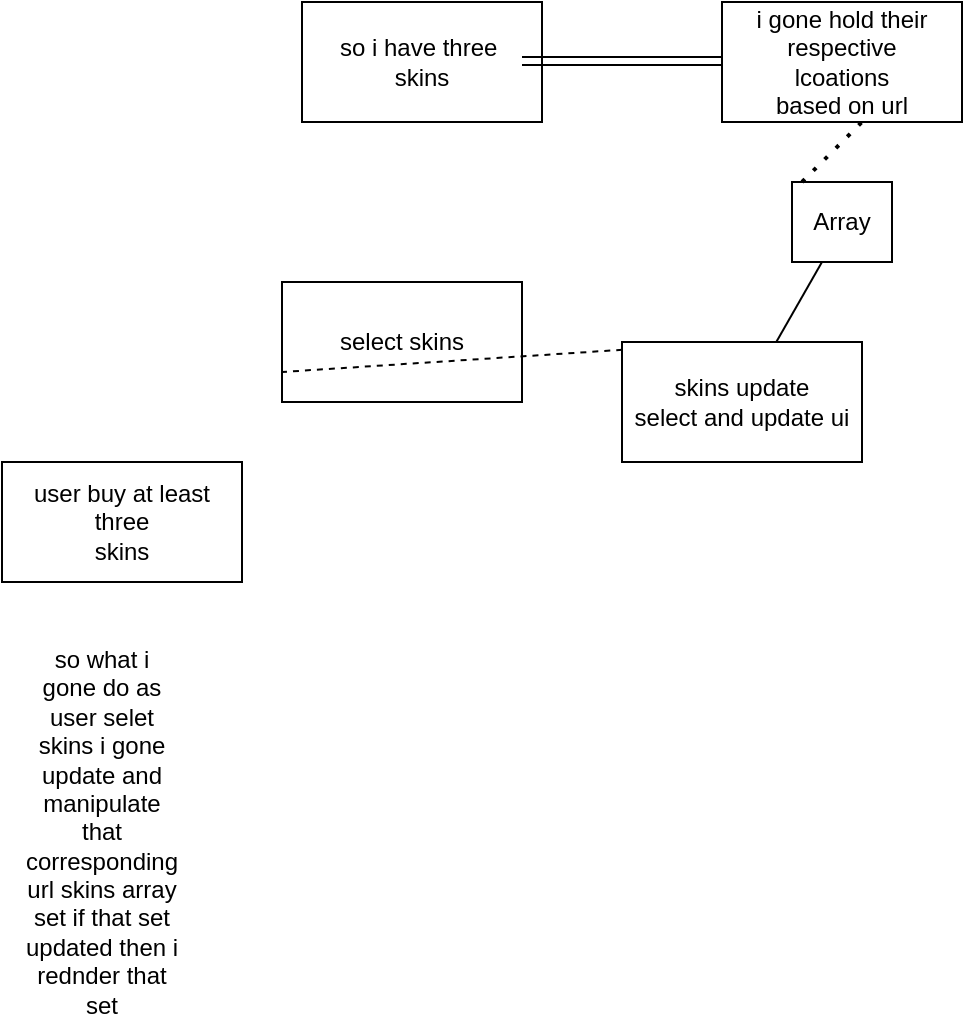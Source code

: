 <mxfile>
    <diagram id="4Q5p_43Y6ANK-iUFvggp" name="Page-1">
        <mxGraphModel dx="532" dy="344" grid="1" gridSize="10" guides="1" tooltips="1" connect="1" arrows="1" fold="1" page="1" pageScale="1" pageWidth="850" pageHeight="1100" math="0" shadow="0">
            <root>
                <mxCell id="0"/>
                <mxCell id="1" parent="0"/>
                <mxCell id="2" value="so i have three&amp;nbsp;&lt;br&gt;skins" style="rounded=0;whiteSpace=wrap;html=1;" vertex="1" parent="1">
                    <mxGeometry x="190" y="20" width="120" height="60" as="geometry"/>
                </mxCell>
                <mxCell id="4" value="user buy at least three&lt;br&gt;skins" style="rounded=0;whiteSpace=wrap;html=1;" vertex="1" parent="1">
                    <mxGeometry x="40" y="250" width="120" height="60" as="geometry"/>
                </mxCell>
                <mxCell id="5" value="select skins&lt;br&gt;" style="rounded=0;whiteSpace=wrap;html=1;" vertex="1" parent="1">
                    <mxGeometry x="180" y="160" width="120" height="60" as="geometry"/>
                </mxCell>
                <mxCell id="6" value="" style="endArrow=none;dashed=1;html=1;" edge="1" parent="1">
                    <mxGeometry width="50" height="50" relative="1" as="geometry">
                        <mxPoint x="410" y="190" as="sourcePoint"/>
                        <mxPoint x="180" y="205" as="targetPoint"/>
                    </mxGeometry>
                </mxCell>
                <mxCell id="7" value="skins update&lt;br&gt;select and update ui" style="rounded=0;whiteSpace=wrap;html=1;" vertex="1" parent="1">
                    <mxGeometry x="350" y="190" width="120" height="60" as="geometry"/>
                </mxCell>
                <mxCell id="8" value="" style="shape=link;html=1;" edge="1" parent="1">
                    <mxGeometry width="100" relative="1" as="geometry">
                        <mxPoint x="300" y="49.5" as="sourcePoint"/>
                        <mxPoint x="400" y="49.5" as="targetPoint"/>
                    </mxGeometry>
                </mxCell>
                <mxCell id="9" value="i gone hold their&lt;br&gt;respective&lt;br&gt;lcoations&lt;br&gt;based on url" style="rounded=0;whiteSpace=wrap;html=1;" vertex="1" parent="1">
                    <mxGeometry x="400" y="20" width="120" height="60" as="geometry"/>
                </mxCell>
                <mxCell id="10" value="Array" style="rounded=0;whiteSpace=wrap;html=1;" vertex="1" parent="1">
                    <mxGeometry x="435" y="110" width="50" height="40" as="geometry"/>
                </mxCell>
                <mxCell id="11" value="" style="endArrow=none;dashed=1;html=1;dashPattern=1 3;strokeWidth=2;" edge="1" parent="1">
                    <mxGeometry width="50" height="50" relative="1" as="geometry">
                        <mxPoint x="440" y="110" as="sourcePoint"/>
                        <mxPoint x="470" y="80" as="targetPoint"/>
                    </mxGeometry>
                </mxCell>
                <mxCell id="12" value="" style="endArrow=none;html=1;" edge="1" parent="1" source="7">
                    <mxGeometry width="50" height="50" relative="1" as="geometry">
                        <mxPoint x="400" y="200" as="sourcePoint"/>
                        <mxPoint x="450" y="150" as="targetPoint"/>
                    </mxGeometry>
                </mxCell>
                <mxCell id="13" value="so what i gone do as user selet skins i gone update and manipulate that corresponding url skins array set if that set updated then i rednder that set" style="text;html=1;strokeColor=none;fillColor=none;align=center;verticalAlign=middle;whiteSpace=wrap;rounded=0;" vertex="1" parent="1">
                    <mxGeometry x="60" y="420" width="60" height="30" as="geometry"/>
                </mxCell>
            </root>
        </mxGraphModel>
    </diagram>
</mxfile>